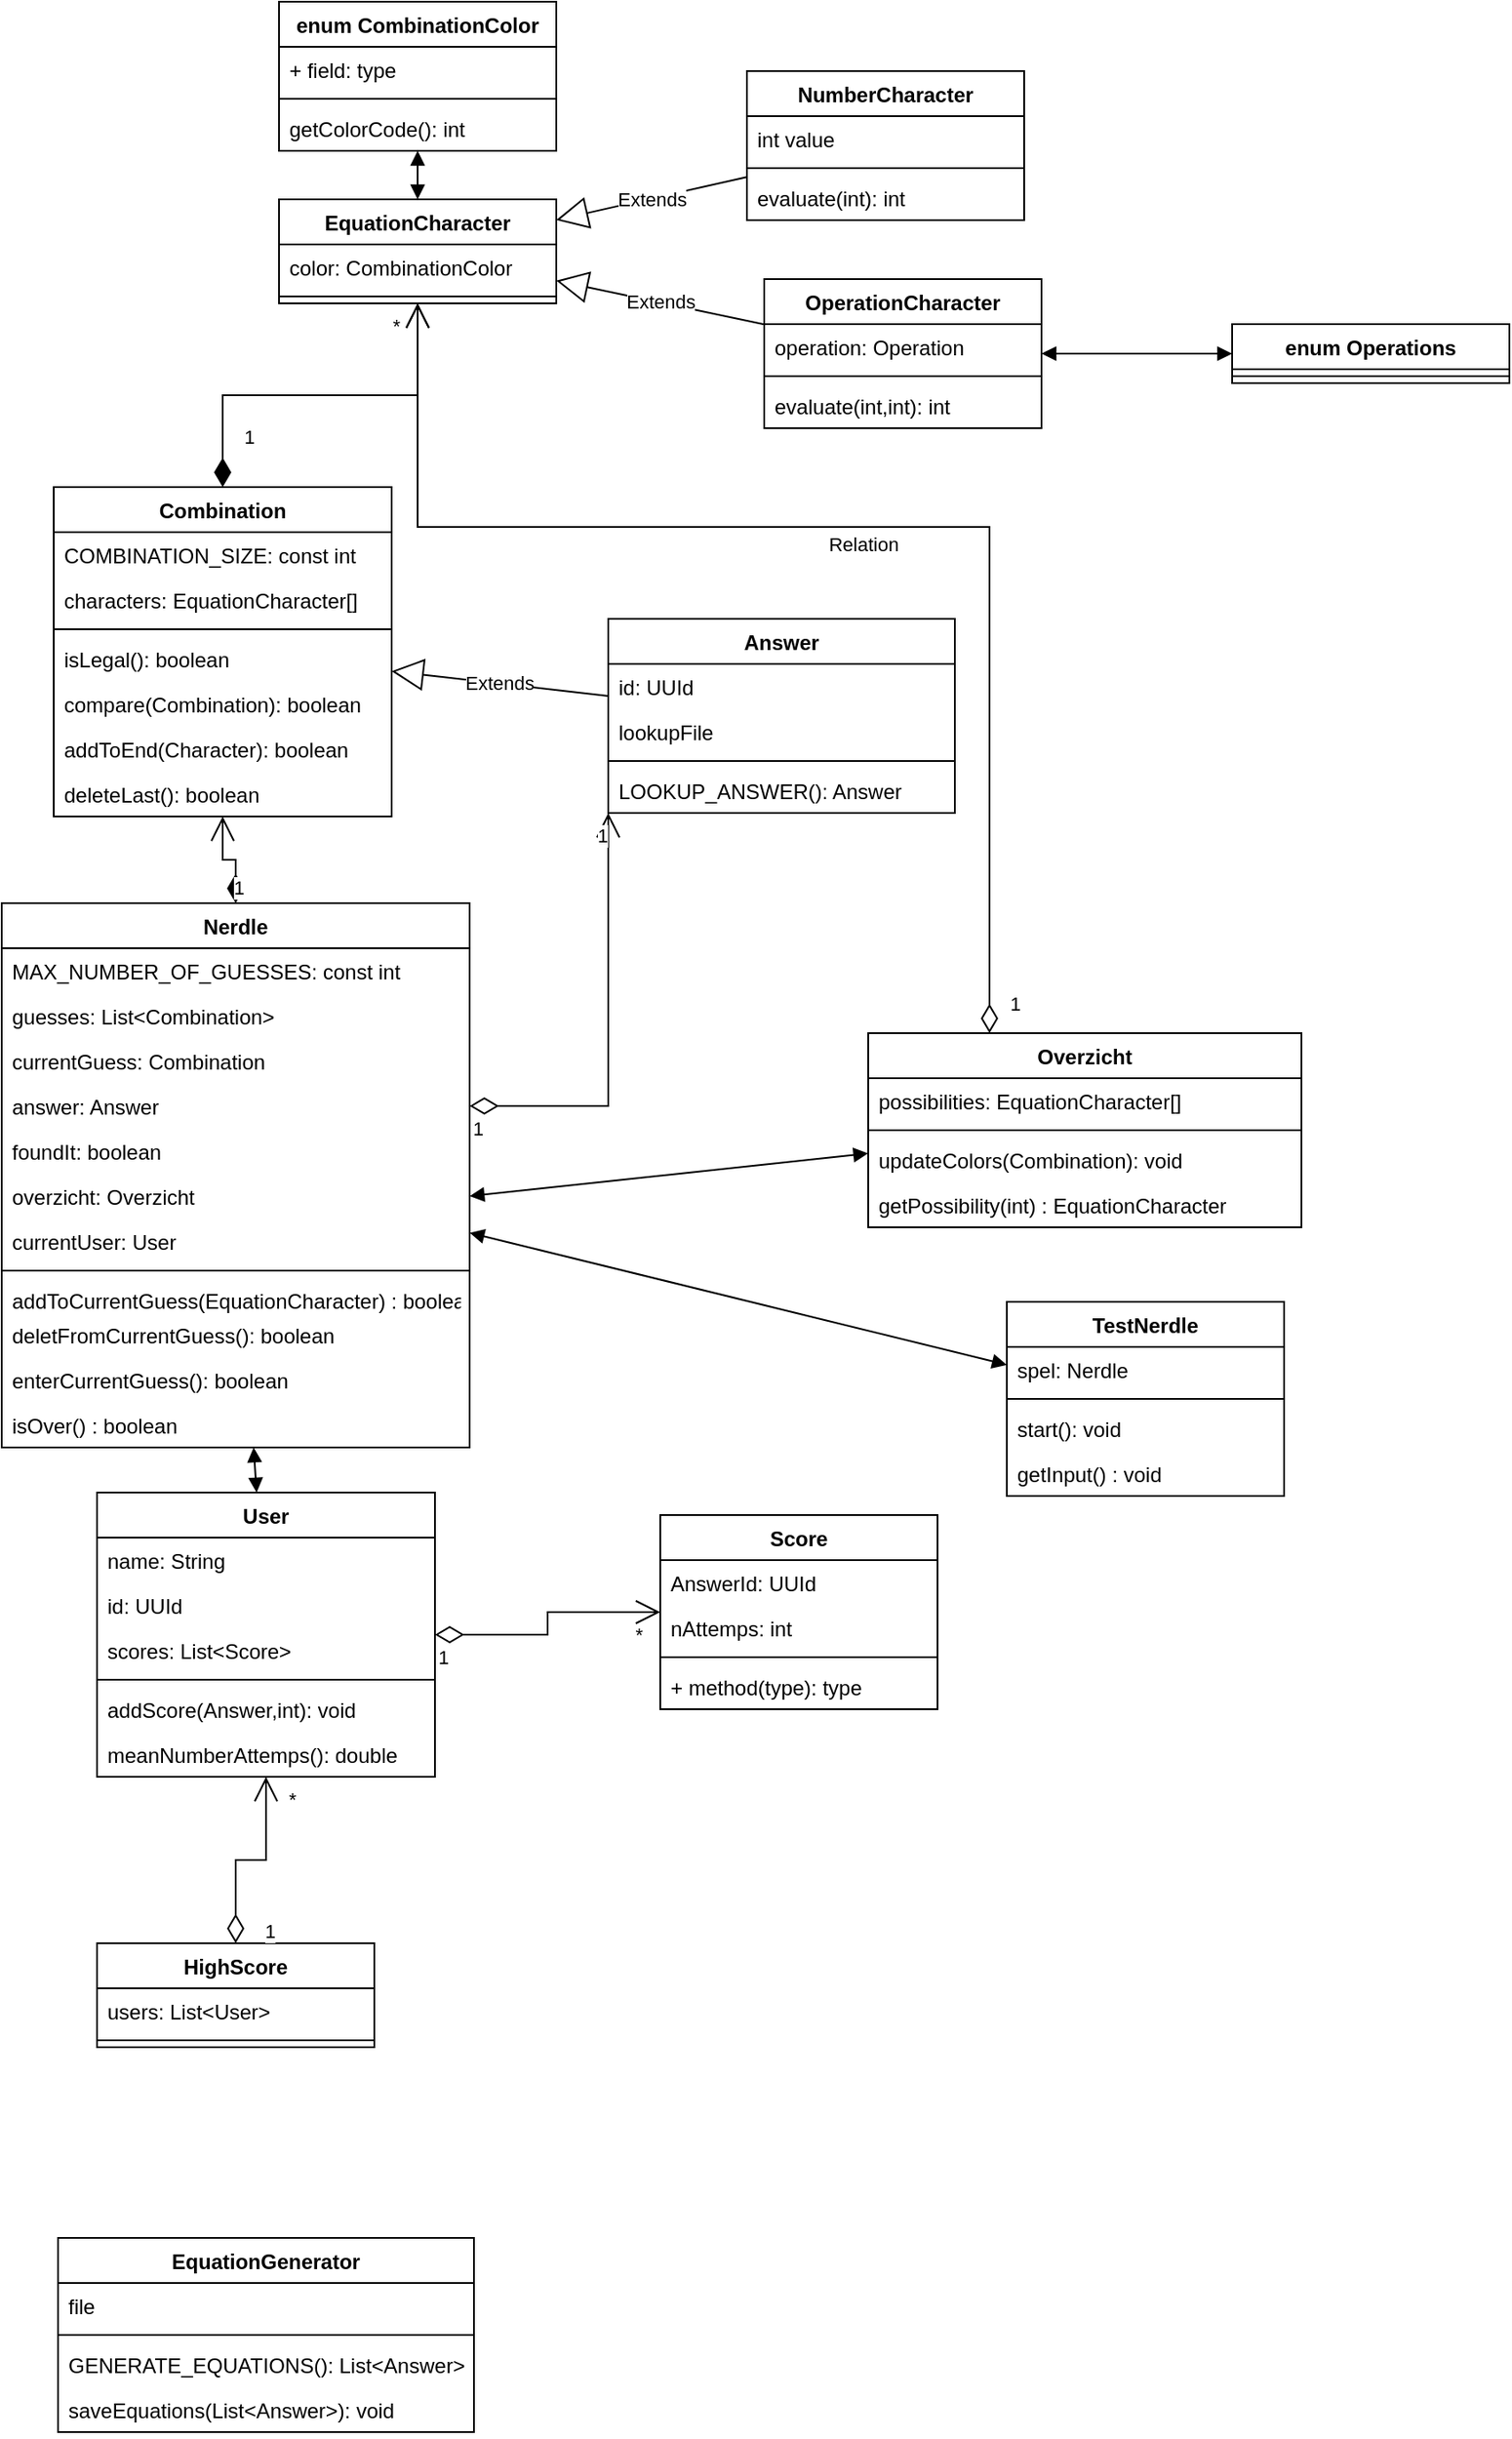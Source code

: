 <mxfile version="20.8.16" type="device"><diagram name="Page-1" id="nGaNUwzNWnzi1AYRtjt9"><mxGraphModel dx="1098" dy="828" grid="1" gridSize="10" guides="1" tooltips="1" connect="1" arrows="1" fold="1" page="1" pageScale="1" pageWidth="850" pageHeight="1100" math="0" shadow="0"><root><mxCell id="0"/><mxCell id="1" parent="0"/><mxCell id="WRhRIFxz5r6KMZZlI93b-1" value="Nerdle" style="swimlane;fontStyle=1;align=center;verticalAlign=top;childLayout=stackLayout;horizontal=1;startSize=26;horizontalStack=0;resizeParent=1;resizeParentMax=0;resizeLast=0;collapsible=1;marginBottom=0;" parent="1" vertex="1"><mxGeometry x="90" y="530" width="270" height="314" as="geometry"/></mxCell><mxCell id="WRhRIFxz5r6KMZZlI93b-44" value="MAX_NUMBER_OF_GUESSES: const int" style="text;strokeColor=none;fillColor=none;align=left;verticalAlign=top;spacingLeft=4;spacingRight=4;overflow=hidden;rotatable=0;points=[[0,0.5],[1,0.5]];portConstraint=eastwest;" parent="WRhRIFxz5r6KMZZlI93b-1" vertex="1"><mxGeometry y="26" width="270" height="26" as="geometry"/></mxCell><mxCell id="WRhRIFxz5r6KMZZlI93b-45" value="guesses: List&lt;Combination&gt;" style="text;strokeColor=none;fillColor=none;align=left;verticalAlign=top;spacingLeft=4;spacingRight=4;overflow=hidden;rotatable=0;points=[[0,0.5],[1,0.5]];portConstraint=eastwest;" parent="WRhRIFxz5r6KMZZlI93b-1" vertex="1"><mxGeometry y="52" width="270" height="26" as="geometry"/></mxCell><mxCell id="WRhRIFxz5r6KMZZlI93b-46" value="currentGuess: Combination" style="text;strokeColor=none;fillColor=none;align=left;verticalAlign=top;spacingLeft=4;spacingRight=4;overflow=hidden;rotatable=0;points=[[0,0.5],[1,0.5]];portConstraint=eastwest;" parent="WRhRIFxz5r6KMZZlI93b-1" vertex="1"><mxGeometry y="78" width="270" height="26" as="geometry"/></mxCell><mxCell id="WRhRIFxz5r6KMZZlI93b-47" value="answer: Answer" style="text;strokeColor=none;fillColor=none;align=left;verticalAlign=top;spacingLeft=4;spacingRight=4;overflow=hidden;rotatable=0;points=[[0,0.5],[1,0.5]];portConstraint=eastwest;" parent="WRhRIFxz5r6KMZZlI93b-1" vertex="1"><mxGeometry y="104" width="270" height="26" as="geometry"/></mxCell><mxCell id="WRhRIFxz5r6KMZZlI93b-57" value="foundIt: boolean" style="text;strokeColor=none;fillColor=none;align=left;verticalAlign=top;spacingLeft=4;spacingRight=4;overflow=hidden;rotatable=0;points=[[0,0.5],[1,0.5]];portConstraint=eastwest;" parent="WRhRIFxz5r6KMZZlI93b-1" vertex="1"><mxGeometry y="130" width="270" height="26" as="geometry"/></mxCell><mxCell id="WRhRIFxz5r6KMZZlI93b-65" value="overzicht: Overzicht" style="text;strokeColor=none;fillColor=none;align=left;verticalAlign=top;spacingLeft=4;spacingRight=4;overflow=hidden;rotatable=0;points=[[0,0.5],[1,0.5]];portConstraint=eastwest;" parent="WRhRIFxz5r6KMZZlI93b-1" vertex="1"><mxGeometry y="156" width="270" height="26" as="geometry"/></mxCell><mxCell id="WRhRIFxz5r6KMZZlI93b-71" value="currentUser: User" style="text;strokeColor=none;fillColor=none;align=left;verticalAlign=top;spacingLeft=4;spacingRight=4;overflow=hidden;rotatable=0;points=[[0,0.5],[1,0.5]];portConstraint=eastwest;" parent="WRhRIFxz5r6KMZZlI93b-1" vertex="1"><mxGeometry y="182" width="270" height="26" as="geometry"/></mxCell><mxCell id="WRhRIFxz5r6KMZZlI93b-3" value="" style="line;strokeWidth=1;fillColor=none;align=left;verticalAlign=middle;spacingTop=-1;spacingLeft=3;spacingRight=3;rotatable=0;labelPosition=right;points=[];portConstraint=eastwest;strokeColor=inherit;" parent="WRhRIFxz5r6KMZZlI93b-1" vertex="1"><mxGeometry y="208" width="270" height="8" as="geometry"/></mxCell><mxCell id="WRhRIFxz5r6KMZZlI93b-4" value="addToCurrentGuess(EquationCharacter) : boolean" style="text;strokeColor=none;fillColor=none;align=left;verticalAlign=top;spacingLeft=4;spacingRight=4;overflow=hidden;rotatable=0;points=[[0,0.5],[1,0.5]];portConstraint=eastwest;" parent="WRhRIFxz5r6KMZZlI93b-1" vertex="1"><mxGeometry y="216" width="270" height="20" as="geometry"/></mxCell><mxCell id="WRhRIFxz5r6KMZZlI93b-97" value="deletFromCurrentGuess(): boolean" style="text;strokeColor=none;fillColor=none;align=left;verticalAlign=top;spacingLeft=4;spacingRight=4;overflow=hidden;rotatable=0;points=[[0,0.5],[1,0.5]];portConstraint=eastwest;" parent="WRhRIFxz5r6KMZZlI93b-1" vertex="1"><mxGeometry y="236" width="270" height="26" as="geometry"/></mxCell><mxCell id="WRhRIFxz5r6KMZZlI93b-98" value="enterCurrentGuess(): boolean" style="text;strokeColor=none;fillColor=none;align=left;verticalAlign=top;spacingLeft=4;spacingRight=4;overflow=hidden;rotatable=0;points=[[0,0.5],[1,0.5]];portConstraint=eastwest;" parent="WRhRIFxz5r6KMZZlI93b-1" vertex="1"><mxGeometry y="262" width="270" height="26" as="geometry"/></mxCell><mxCell id="AXyc21nT3jt0DEatGzwi-4" value="isOver() : boolean" style="text;strokeColor=none;fillColor=none;align=left;verticalAlign=top;spacingLeft=4;spacingRight=4;overflow=hidden;rotatable=0;points=[[0,0.5],[1,0.5]];portConstraint=eastwest;" vertex="1" parent="WRhRIFxz5r6KMZZlI93b-1"><mxGeometry y="288" width="270" height="26" as="geometry"/></mxCell><mxCell id="WRhRIFxz5r6KMZZlI93b-5" value="Combination" style="swimlane;fontStyle=1;align=center;verticalAlign=top;childLayout=stackLayout;horizontal=1;startSize=26;horizontalStack=0;resizeParent=1;resizeParentMax=0;resizeLast=0;collapsible=1;marginBottom=0;" parent="1" vertex="1"><mxGeometry x="120" y="290" width="195" height="190" as="geometry"/></mxCell><mxCell id="WRhRIFxz5r6KMZZlI93b-89" value="COMBINATION_SIZE: const int" style="text;strokeColor=none;fillColor=none;align=left;verticalAlign=top;spacingLeft=4;spacingRight=4;overflow=hidden;rotatable=0;points=[[0,0.5],[1,0.5]];portConstraint=eastwest;" parent="WRhRIFxz5r6KMZZlI93b-5" vertex="1"><mxGeometry y="26" width="195" height="26" as="geometry"/></mxCell><mxCell id="WRhRIFxz5r6KMZZlI93b-6" value="characters: EquationCharacter[]" style="text;strokeColor=none;fillColor=none;align=left;verticalAlign=top;spacingLeft=4;spacingRight=4;overflow=hidden;rotatable=0;points=[[0,0.5],[1,0.5]];portConstraint=eastwest;" parent="WRhRIFxz5r6KMZZlI93b-5" vertex="1"><mxGeometry y="52" width="195" height="26" as="geometry"/></mxCell><mxCell id="WRhRIFxz5r6KMZZlI93b-7" value="" style="line;strokeWidth=1;fillColor=none;align=left;verticalAlign=middle;spacingTop=-1;spacingLeft=3;spacingRight=3;rotatable=0;labelPosition=right;points=[];portConstraint=eastwest;strokeColor=inherit;" parent="WRhRIFxz5r6KMZZlI93b-5" vertex="1"><mxGeometry y="78" width="195" height="8" as="geometry"/></mxCell><mxCell id="WRhRIFxz5r6KMZZlI93b-8" value="isLegal(): boolean" style="text;strokeColor=none;fillColor=none;align=left;verticalAlign=top;spacingLeft=4;spacingRight=4;overflow=hidden;rotatable=0;points=[[0,0.5],[1,0.5]];portConstraint=eastwest;" parent="WRhRIFxz5r6KMZZlI93b-5" vertex="1"><mxGeometry y="86" width="195" height="26" as="geometry"/></mxCell><mxCell id="WRhRIFxz5r6KMZZlI93b-82" value="compare(Combination): boolean" style="text;strokeColor=none;fillColor=none;align=left;verticalAlign=top;spacingLeft=4;spacingRight=4;overflow=hidden;rotatable=0;points=[[0,0.5],[1,0.5]];portConstraint=eastwest;" parent="WRhRIFxz5r6KMZZlI93b-5" vertex="1"><mxGeometry y="112" width="195" height="26" as="geometry"/></mxCell><mxCell id="WRhRIFxz5r6KMZZlI93b-83" value="addToEnd(Character): boolean" style="text;strokeColor=none;fillColor=none;align=left;verticalAlign=top;spacingLeft=4;spacingRight=4;overflow=hidden;rotatable=0;points=[[0,0.5],[1,0.5]];portConstraint=eastwest;" parent="WRhRIFxz5r6KMZZlI93b-5" vertex="1"><mxGeometry y="138" width="195" height="26" as="geometry"/></mxCell><mxCell id="WRhRIFxz5r6KMZZlI93b-84" value="deleteLast(): boolean" style="text;strokeColor=none;fillColor=none;align=left;verticalAlign=top;spacingLeft=4;spacingRight=4;overflow=hidden;rotatable=0;points=[[0,0.5],[1,0.5]];portConstraint=eastwest;" parent="WRhRIFxz5r6KMZZlI93b-5" vertex="1"><mxGeometry y="164" width="195" height="26" as="geometry"/></mxCell><mxCell id="WRhRIFxz5r6KMZZlI93b-9" value="1" style="endArrow=open;html=1;endSize=12;startArrow=diamondThin;startSize=14;startFill=1;edgeStyle=orthogonalEdgeStyle;align=left;verticalAlign=bottom;rounded=0;" parent="1" source="WRhRIFxz5r6KMZZlI93b-1" target="WRhRIFxz5r6KMZZlI93b-5" edge="1"><mxGeometry x="-1" y="3" relative="1" as="geometry"><mxPoint x="420" y="320" as="sourcePoint"/><mxPoint x="580" y="320" as="targetPoint"/></mxGeometry></mxCell><mxCell id="WRhRIFxz5r6KMZZlI93b-10" value="EquationCharacter" style="swimlane;fontStyle=1;align=center;verticalAlign=top;childLayout=stackLayout;horizontal=1;startSize=26;horizontalStack=0;resizeParent=1;resizeParentMax=0;resizeLast=0;collapsible=1;marginBottom=0;" parent="1" vertex="1"><mxGeometry x="250" y="124" width="160" height="60" as="geometry"/></mxCell><mxCell id="WRhRIFxz5r6KMZZlI93b-56" value="color: CombinationColor" style="text;strokeColor=none;fillColor=none;align=left;verticalAlign=top;spacingLeft=4;spacingRight=4;overflow=hidden;rotatable=0;points=[[0,0.5],[1,0.5]];portConstraint=eastwest;" parent="WRhRIFxz5r6KMZZlI93b-10" vertex="1"><mxGeometry y="26" width="160" height="26" as="geometry"/></mxCell><mxCell id="WRhRIFxz5r6KMZZlI93b-12" value="" style="line;strokeWidth=1;fillColor=none;align=left;verticalAlign=middle;spacingTop=-1;spacingLeft=3;spacingRight=3;rotatable=0;labelPosition=right;points=[];portConstraint=eastwest;strokeColor=inherit;" parent="WRhRIFxz5r6KMZZlI93b-10" vertex="1"><mxGeometry y="52" width="160" height="8" as="geometry"/></mxCell><mxCell id="WRhRIFxz5r6KMZZlI93b-14" value="enum CombinationColor" style="swimlane;fontStyle=1;align=center;verticalAlign=top;childLayout=stackLayout;horizontal=1;startSize=26;horizontalStack=0;resizeParent=1;resizeParentMax=0;resizeLast=0;collapsible=1;marginBottom=0;" parent="1" vertex="1"><mxGeometry x="250" y="10" width="160" height="86" as="geometry"/></mxCell><mxCell id="WRhRIFxz5r6KMZZlI93b-15" value="+ field: type" style="text;strokeColor=none;fillColor=none;align=left;verticalAlign=top;spacingLeft=4;spacingRight=4;overflow=hidden;rotatable=0;points=[[0,0.5],[1,0.5]];portConstraint=eastwest;" parent="WRhRIFxz5r6KMZZlI93b-14" vertex="1"><mxGeometry y="26" width="160" height="26" as="geometry"/></mxCell><mxCell id="WRhRIFxz5r6KMZZlI93b-16" value="" style="line;strokeWidth=1;fillColor=none;align=left;verticalAlign=middle;spacingTop=-1;spacingLeft=3;spacingRight=3;rotatable=0;labelPosition=right;points=[];portConstraint=eastwest;strokeColor=inherit;" parent="WRhRIFxz5r6KMZZlI93b-14" vertex="1"><mxGeometry y="52" width="160" height="8" as="geometry"/></mxCell><mxCell id="WRhRIFxz5r6KMZZlI93b-17" value="getColorCode(): int" style="text;strokeColor=none;fillColor=none;align=left;verticalAlign=top;spacingLeft=4;spacingRight=4;overflow=hidden;rotatable=0;points=[[0,0.5],[1,0.5]];portConstraint=eastwest;" parent="WRhRIFxz5r6KMZZlI93b-14" vertex="1"><mxGeometry y="60" width="160" height="26" as="geometry"/></mxCell><mxCell id="WRhRIFxz5r6KMZZlI93b-20" value="1" style="endArrow=open;html=1;endSize=12;startArrow=diamondThin;startSize=14;startFill=1;edgeStyle=orthogonalEdgeStyle;align=left;verticalAlign=bottom;rounded=0;" parent="1" source="WRhRIFxz5r6KMZZlI93b-5" target="WRhRIFxz5r6KMZZlI93b-10" edge="1"><mxGeometry x="-0.817" y="-10" relative="1" as="geometry"><mxPoint x="530" y="360" as="sourcePoint"/><mxPoint x="250" y="197" as="targetPoint"/><mxPoint as="offset"/></mxGeometry></mxCell><mxCell id="WRhRIFxz5r6KMZZlI93b-48" value="enum Operations" style="swimlane;fontStyle=1;align=center;verticalAlign=top;childLayout=stackLayout;horizontal=1;startSize=26;horizontalStack=0;resizeParent=1;resizeParentMax=0;resizeLast=0;collapsible=1;marginBottom=0;" parent="1" vertex="1"><mxGeometry x="800" y="196" width="160" height="34" as="geometry"/></mxCell><mxCell id="WRhRIFxz5r6KMZZlI93b-50" value="" style="line;strokeWidth=1;fillColor=none;align=left;verticalAlign=middle;spacingTop=-1;spacingLeft=3;spacingRight=3;rotatable=0;labelPosition=right;points=[];portConstraint=eastwest;strokeColor=inherit;" parent="WRhRIFxz5r6KMZZlI93b-48" vertex="1"><mxGeometry y="26" width="160" height="8" as="geometry"/></mxCell><mxCell id="WRhRIFxz5r6KMZZlI93b-54" value="" style="endArrow=block;startArrow=block;endFill=1;startFill=1;html=1;rounded=0;" parent="1" source="MKwCYg8Q-onMK38JoarG-35" target="WRhRIFxz5r6KMZZlI93b-48" edge="1"><mxGeometry width="160" relative="1" as="geometry"><mxPoint x="400" y="200" as="sourcePoint"/><mxPoint x="560" y="200" as="targetPoint"/></mxGeometry></mxCell><mxCell id="WRhRIFxz5r6KMZZlI93b-55" value="" style="endArrow=block;startArrow=block;endFill=1;startFill=1;html=1;rounded=0;" parent="1" source="WRhRIFxz5r6KMZZlI93b-10" target="WRhRIFxz5r6KMZZlI93b-17" edge="1"><mxGeometry width="160" relative="1" as="geometry"><mxPoint x="380" y="120" as="sourcePoint"/><mxPoint x="540" y="120" as="targetPoint"/></mxGeometry></mxCell><mxCell id="WRhRIFxz5r6KMZZlI93b-58" value="Overzicht" style="swimlane;fontStyle=1;align=center;verticalAlign=top;childLayout=stackLayout;horizontal=1;startSize=26;horizontalStack=0;resizeParent=1;resizeParentMax=0;resizeLast=0;collapsible=1;marginBottom=0;" parent="1" vertex="1"><mxGeometry x="590" y="605" width="250" height="112" as="geometry"/></mxCell><mxCell id="WRhRIFxz5r6KMZZlI93b-62" value="Relation" style="endArrow=open;html=1;endSize=12;startArrow=diamondThin;startSize=14;startFill=0;edgeStyle=orthogonalEdgeStyle;rounded=0;" parent="WRhRIFxz5r6KMZZlI93b-58" target="WRhRIFxz5r6KMZZlI93b-10" edge="1"><mxGeometry x="-0.028" y="10" relative="1" as="geometry"><mxPoint x="70" as="sourcePoint"/><mxPoint x="230" as="targetPoint"/><Array as="points"><mxPoint x="70" y="-292"/><mxPoint x="-260" y="-292"/></Array><mxPoint as="offset"/></mxGeometry></mxCell><mxCell id="WRhRIFxz5r6KMZZlI93b-63" value="1" style="edgeLabel;resizable=0;html=1;align=left;verticalAlign=top;" parent="WRhRIFxz5r6KMZZlI93b-62" connectable="0" vertex="1"><mxGeometry x="-1" relative="1" as="geometry"><mxPoint x="10" y="-30" as="offset"/></mxGeometry></mxCell><mxCell id="WRhRIFxz5r6KMZZlI93b-64" value="*" style="edgeLabel;resizable=0;html=1;align=right;verticalAlign=top;" parent="WRhRIFxz5r6KMZZlI93b-62" connectable="0" vertex="1"><mxGeometry x="1" relative="1" as="geometry"><mxPoint x="-10" as="offset"/></mxGeometry></mxCell><mxCell id="WRhRIFxz5r6KMZZlI93b-59" value="possibilities: EquationCharacter[]" style="text;strokeColor=none;fillColor=none;align=left;verticalAlign=top;spacingLeft=4;spacingRight=4;overflow=hidden;rotatable=0;points=[[0,0.5],[1,0.5]];portConstraint=eastwest;" parent="WRhRIFxz5r6KMZZlI93b-58" vertex="1"><mxGeometry y="26" width="250" height="26" as="geometry"/></mxCell><mxCell id="WRhRIFxz5r6KMZZlI93b-60" value="" style="line;strokeWidth=1;fillColor=none;align=left;verticalAlign=middle;spacingTop=-1;spacingLeft=3;spacingRight=3;rotatable=0;labelPosition=right;points=[];portConstraint=eastwest;strokeColor=inherit;" parent="WRhRIFxz5r6KMZZlI93b-58" vertex="1"><mxGeometry y="52" width="250" height="8" as="geometry"/></mxCell><mxCell id="WRhRIFxz5r6KMZZlI93b-61" value="updateColors(Combination): void" style="text;strokeColor=none;fillColor=none;align=left;verticalAlign=top;spacingLeft=4;spacingRight=4;overflow=hidden;rotatable=0;points=[[0,0.5],[1,0.5]];portConstraint=eastwest;" parent="WRhRIFxz5r6KMZZlI93b-58" vertex="1"><mxGeometry y="60" width="250" height="26" as="geometry"/></mxCell><mxCell id="AXyc21nT3jt0DEatGzwi-1" value="getPossibility(int) : EquationCharacter" style="text;strokeColor=none;fillColor=none;align=left;verticalAlign=top;spacingLeft=4;spacingRight=4;overflow=hidden;rotatable=0;points=[[0,0.5],[1,0.5]];portConstraint=eastwest;" vertex="1" parent="WRhRIFxz5r6KMZZlI93b-58"><mxGeometry y="86" width="250" height="26" as="geometry"/></mxCell><mxCell id="WRhRIFxz5r6KMZZlI93b-66" value="" style="endArrow=block;startArrow=block;endFill=1;startFill=1;html=1;rounded=0;exitX=1;exitY=0.5;exitDx=0;exitDy=0;" parent="1" source="WRhRIFxz5r6KMZZlI93b-65" target="WRhRIFxz5r6KMZZlI93b-58" edge="1"><mxGeometry width="160" relative="1" as="geometry"><mxPoint x="340" y="630" as="sourcePoint"/><mxPoint x="500" y="630" as="targetPoint"/></mxGeometry></mxCell><mxCell id="WRhRIFxz5r6KMZZlI93b-67" value="User" style="swimlane;fontStyle=1;align=center;verticalAlign=top;childLayout=stackLayout;horizontal=1;startSize=26;horizontalStack=0;resizeParent=1;resizeParentMax=0;resizeLast=0;collapsible=1;marginBottom=0;" parent="1" vertex="1"><mxGeometry x="145" y="870" width="195" height="164" as="geometry"/></mxCell><mxCell id="WRhRIFxz5r6KMZZlI93b-68" value="name: String" style="text;strokeColor=none;fillColor=none;align=left;verticalAlign=top;spacingLeft=4;spacingRight=4;overflow=hidden;rotatable=0;points=[[0,0.5],[1,0.5]];portConstraint=eastwest;" parent="WRhRIFxz5r6KMZZlI93b-67" vertex="1"><mxGeometry y="26" width="195" height="26" as="geometry"/></mxCell><mxCell id="WRhRIFxz5r6KMZZlI93b-92" value="id: UUId" style="text;strokeColor=none;fillColor=none;align=left;verticalAlign=top;spacingLeft=4;spacingRight=4;overflow=hidden;rotatable=0;points=[[0,0.5],[1,0.5]];portConstraint=eastwest;" parent="WRhRIFxz5r6KMZZlI93b-67" vertex="1"><mxGeometry y="52" width="195" height="26" as="geometry"/></mxCell><mxCell id="WRhRIFxz5r6KMZZlI93b-93" value="scores: List&lt;Score&gt;" style="text;strokeColor=none;fillColor=none;align=left;verticalAlign=top;spacingLeft=4;spacingRight=4;overflow=hidden;rotatable=0;points=[[0,0.5],[1,0.5]];portConstraint=eastwest;" parent="WRhRIFxz5r6KMZZlI93b-67" vertex="1"><mxGeometry y="78" width="195" height="26" as="geometry"/></mxCell><mxCell id="WRhRIFxz5r6KMZZlI93b-69" value="" style="line;strokeWidth=1;fillColor=none;align=left;verticalAlign=middle;spacingTop=-1;spacingLeft=3;spacingRight=3;rotatable=0;labelPosition=right;points=[];portConstraint=eastwest;strokeColor=inherit;" parent="WRhRIFxz5r6KMZZlI93b-67" vertex="1"><mxGeometry y="104" width="195" height="8" as="geometry"/></mxCell><mxCell id="WRhRIFxz5r6KMZZlI93b-70" value="addScore(Answer,int): void" style="text;strokeColor=none;fillColor=none;align=left;verticalAlign=top;spacingLeft=4;spacingRight=4;overflow=hidden;rotatable=0;points=[[0,0.5],[1,0.5]];portConstraint=eastwest;" parent="WRhRIFxz5r6KMZZlI93b-67" vertex="1"><mxGeometry y="112" width="195" height="26" as="geometry"/></mxCell><mxCell id="MKwCYg8Q-onMK38JoarG-9" value="meanNumberAttemps(): double" style="text;strokeColor=none;fillColor=none;align=left;verticalAlign=top;spacingLeft=4;spacingRight=4;overflow=hidden;rotatable=0;points=[[0,0.5],[1,0.5]];portConstraint=eastwest;" parent="WRhRIFxz5r6KMZZlI93b-67" vertex="1"><mxGeometry y="138" width="195" height="26" as="geometry"/></mxCell><mxCell id="WRhRIFxz5r6KMZZlI93b-72" value="" style="endArrow=block;startArrow=block;endFill=1;startFill=1;html=1;rounded=0;" parent="1" source="WRhRIFxz5r6KMZZlI93b-67" target="WRhRIFxz5r6KMZZlI93b-1" edge="1"><mxGeometry width="160" relative="1" as="geometry"><mxPoint x="230" y="880" as="sourcePoint"/><mxPoint x="390" y="880" as="targetPoint"/></mxGeometry></mxCell><mxCell id="WRhRIFxz5r6KMZZlI93b-73" value="Score" style="swimlane;fontStyle=1;align=center;verticalAlign=top;childLayout=stackLayout;horizontal=1;startSize=26;horizontalStack=0;resizeParent=1;resizeParentMax=0;resizeLast=0;collapsible=1;marginBottom=0;" parent="1" vertex="1"><mxGeometry x="470" y="883" width="160" height="112" as="geometry"/></mxCell><mxCell id="WRhRIFxz5r6KMZZlI93b-74" value="AnswerId: UUId" style="text;strokeColor=none;fillColor=none;align=left;verticalAlign=top;spacingLeft=4;spacingRight=4;overflow=hidden;rotatable=0;points=[[0,0.5],[1,0.5]];portConstraint=eastwest;" parent="WRhRIFxz5r6KMZZlI93b-73" vertex="1"><mxGeometry y="26" width="160" height="26" as="geometry"/></mxCell><mxCell id="WRhRIFxz5r6KMZZlI93b-90" value="nAttemps: int" style="text;strokeColor=none;fillColor=none;align=left;verticalAlign=top;spacingLeft=4;spacingRight=4;overflow=hidden;rotatable=0;points=[[0,0.5],[1,0.5]];portConstraint=eastwest;" parent="WRhRIFxz5r6KMZZlI93b-73" vertex="1"><mxGeometry y="52" width="160" height="26" as="geometry"/></mxCell><mxCell id="WRhRIFxz5r6KMZZlI93b-75" value="" style="line;strokeWidth=1;fillColor=none;align=left;verticalAlign=middle;spacingTop=-1;spacingLeft=3;spacingRight=3;rotatable=0;labelPosition=right;points=[];portConstraint=eastwest;strokeColor=inherit;" parent="WRhRIFxz5r6KMZZlI93b-73" vertex="1"><mxGeometry y="78" width="160" height="8" as="geometry"/></mxCell><mxCell id="WRhRIFxz5r6KMZZlI93b-76" value="+ method(type): type" style="text;strokeColor=none;fillColor=none;align=left;verticalAlign=top;spacingLeft=4;spacingRight=4;overflow=hidden;rotatable=0;points=[[0,0.5],[1,0.5]];portConstraint=eastwest;" parent="WRhRIFxz5r6KMZZlI93b-73" vertex="1"><mxGeometry y="86" width="160" height="26" as="geometry"/></mxCell><mxCell id="WRhRIFxz5r6KMZZlI93b-77" value="Answer" style="swimlane;fontStyle=1;align=center;verticalAlign=top;childLayout=stackLayout;horizontal=1;startSize=26;horizontalStack=0;resizeParent=1;resizeParentMax=0;resizeLast=0;collapsible=1;marginBottom=0;" parent="1" vertex="1"><mxGeometry x="440" y="366" width="200" height="112" as="geometry"/></mxCell><mxCell id="WRhRIFxz5r6KMZZlI93b-78" value="id: UUId" style="text;strokeColor=none;fillColor=none;align=left;verticalAlign=top;spacingLeft=4;spacingRight=4;overflow=hidden;rotatable=0;points=[[0,0.5],[1,0.5]];portConstraint=eastwest;" parent="WRhRIFxz5r6KMZZlI93b-77" vertex="1"><mxGeometry y="26" width="200" height="26" as="geometry"/></mxCell><mxCell id="MKwCYg8Q-onMK38JoarG-30" value="lookupFile" style="text;strokeColor=none;fillColor=none;align=left;verticalAlign=top;spacingLeft=4;spacingRight=4;overflow=hidden;rotatable=0;points=[[0,0.5],[1,0.5]];portConstraint=eastwest;" parent="WRhRIFxz5r6KMZZlI93b-77" vertex="1"><mxGeometry y="52" width="200" height="26" as="geometry"/></mxCell><mxCell id="WRhRIFxz5r6KMZZlI93b-79" value="" style="line;strokeWidth=1;fillColor=none;align=left;verticalAlign=middle;spacingTop=-1;spacingLeft=3;spacingRight=3;rotatable=0;labelPosition=right;points=[];portConstraint=eastwest;strokeColor=inherit;" parent="WRhRIFxz5r6KMZZlI93b-77" vertex="1"><mxGeometry y="78" width="200" height="8" as="geometry"/></mxCell><mxCell id="WRhRIFxz5r6KMZZlI93b-80" value="LOOKUP_ANSWER(): Answer" style="text;strokeColor=none;fillColor=none;align=left;verticalAlign=top;spacingLeft=4;spacingRight=4;overflow=hidden;rotatable=0;points=[[0,0.5],[1,0.5]];portConstraint=eastwest;" parent="WRhRIFxz5r6KMZZlI93b-77" vertex="1"><mxGeometry y="86" width="200" height="26" as="geometry"/></mxCell><mxCell id="WRhRIFxz5r6KMZZlI93b-81" value="Extends" style="endArrow=block;endSize=16;endFill=0;html=1;rounded=0;" parent="1" source="WRhRIFxz5r6KMZZlI93b-77" target="WRhRIFxz5r6KMZZlI93b-5" edge="1"><mxGeometry width="160" relative="1" as="geometry"><mxPoint x="280" y="470" as="sourcePoint"/><mxPoint x="440" y="470" as="targetPoint"/></mxGeometry></mxCell><mxCell id="WRhRIFxz5r6KMZZlI93b-85" value="" style="endArrow=open;html=1;endSize=12;startArrow=diamondThin;startSize=14;startFill=0;edgeStyle=orthogonalEdgeStyle;rounded=0;" parent="1" source="WRhRIFxz5r6KMZZlI93b-47" target="WRhRIFxz5r6KMZZlI93b-77" edge="1"><mxGeometry x="0.02" y="-30" relative="1" as="geometry"><mxPoint x="200" y="640" as="sourcePoint"/><mxPoint x="360" y="640" as="targetPoint"/><Array as="points"><mxPoint x="440" y="647"/></Array><mxPoint as="offset"/></mxGeometry></mxCell><mxCell id="WRhRIFxz5r6KMZZlI93b-86" value="1" style="edgeLabel;resizable=0;html=1;align=left;verticalAlign=top;" parent="WRhRIFxz5r6KMZZlI93b-85" connectable="0" vertex="1"><mxGeometry x="-1" relative="1" as="geometry"/></mxCell><mxCell id="WRhRIFxz5r6KMZZlI93b-87" value="1" style="edgeLabel;resizable=0;html=1;align=right;verticalAlign=top;" parent="WRhRIFxz5r6KMZZlI93b-85" connectable="0" vertex="1"><mxGeometry x="1" relative="1" as="geometry"/></mxCell><mxCell id="WRhRIFxz5r6KMZZlI93b-94" value="" style="endArrow=open;html=1;endSize=12;startArrow=diamondThin;startSize=14;startFill=0;edgeStyle=orthogonalEdgeStyle;rounded=0;" parent="1" source="WRhRIFxz5r6KMZZlI93b-67" target="WRhRIFxz5r6KMZZlI93b-73" edge="1"><mxGeometry x="0.091" y="39" relative="1" as="geometry"><mxPoint x="330" y="950" as="sourcePoint"/><mxPoint x="490" y="950" as="targetPoint"/><mxPoint x="-5" as="offset"/></mxGeometry></mxCell><mxCell id="WRhRIFxz5r6KMZZlI93b-95" value="1" style="edgeLabel;resizable=0;html=1;align=left;verticalAlign=top;" parent="WRhRIFxz5r6KMZZlI93b-94" connectable="0" vertex="1"><mxGeometry x="-1" relative="1" as="geometry"/></mxCell><mxCell id="WRhRIFxz5r6KMZZlI93b-96" value="*" style="edgeLabel;resizable=0;html=1;align=right;verticalAlign=top;" parent="WRhRIFxz5r6KMZZlI93b-94" connectable="0" vertex="1"><mxGeometry x="1" relative="1" as="geometry"><mxPoint x="-10" as="offset"/></mxGeometry></mxCell><mxCell id="MKwCYg8Q-onMK38JoarG-5" value="HighScore" style="swimlane;fontStyle=1;align=center;verticalAlign=top;childLayout=stackLayout;horizontal=1;startSize=26;horizontalStack=0;resizeParent=1;resizeParentMax=0;resizeLast=0;collapsible=1;marginBottom=0;" parent="1" vertex="1"><mxGeometry x="145" y="1130" width="160" height="60" as="geometry"/></mxCell><mxCell id="MKwCYg8Q-onMK38JoarG-6" value="users: List&lt;User&gt;" style="text;strokeColor=none;fillColor=none;align=left;verticalAlign=top;spacingLeft=4;spacingRight=4;overflow=hidden;rotatable=0;points=[[0,0.5],[1,0.5]];portConstraint=eastwest;" parent="MKwCYg8Q-onMK38JoarG-5" vertex="1"><mxGeometry y="26" width="160" height="26" as="geometry"/></mxCell><mxCell id="MKwCYg8Q-onMK38JoarG-7" value="" style="line;strokeWidth=1;fillColor=none;align=left;verticalAlign=middle;spacingTop=-1;spacingLeft=3;spacingRight=3;rotatable=0;labelPosition=right;points=[];portConstraint=eastwest;strokeColor=inherit;" parent="MKwCYg8Q-onMK38JoarG-5" vertex="1"><mxGeometry y="52" width="160" height="8" as="geometry"/></mxCell><mxCell id="MKwCYg8Q-onMK38JoarG-10" value="" style="endArrow=open;html=1;endSize=12;startArrow=diamondThin;startSize=14;startFill=0;edgeStyle=orthogonalEdgeStyle;rounded=0;" parent="1" source="MKwCYg8Q-onMK38JoarG-5" target="WRhRIFxz5r6KMZZlI93b-67" edge="1"><mxGeometry x="0.189" y="-47" relative="1" as="geometry"><mxPoint x="227.5" y="1140" as="sourcePoint"/><mxPoint x="387.5" y="1140" as="targetPoint"/><mxPoint x="1" as="offset"/></mxGeometry></mxCell><mxCell id="MKwCYg8Q-onMK38JoarG-11" value="1" style="edgeLabel;resizable=0;html=1;align=left;verticalAlign=top;" parent="MKwCYg8Q-onMK38JoarG-10" connectable="0" vertex="1"><mxGeometry x="-1" relative="1" as="geometry"><mxPoint x="15" y="-20" as="offset"/></mxGeometry></mxCell><mxCell id="MKwCYg8Q-onMK38JoarG-12" value="*" style="edgeLabel;resizable=0;html=1;align=right;verticalAlign=top;" parent="MKwCYg8Q-onMK38JoarG-10" connectable="0" vertex="1"><mxGeometry x="1" relative="1" as="geometry"><mxPoint x="18" as="offset"/></mxGeometry></mxCell><mxCell id="MKwCYg8Q-onMK38JoarG-14" value="TestNerdle" style="swimlane;fontStyle=1;align=center;verticalAlign=top;childLayout=stackLayout;horizontal=1;startSize=26;horizontalStack=0;resizeParent=1;resizeParentMax=0;resizeLast=0;collapsible=1;marginBottom=0;" parent="1" vertex="1"><mxGeometry x="670" y="760" width="160" height="112" as="geometry"/></mxCell><mxCell id="MKwCYg8Q-onMK38JoarG-15" value="spel: Nerdle" style="text;strokeColor=none;fillColor=none;align=left;verticalAlign=top;spacingLeft=4;spacingRight=4;overflow=hidden;rotatable=0;points=[[0,0.5],[1,0.5]];portConstraint=eastwest;" parent="MKwCYg8Q-onMK38JoarG-14" vertex="1"><mxGeometry y="26" width="160" height="26" as="geometry"/></mxCell><mxCell id="MKwCYg8Q-onMK38JoarG-16" value="" style="line;strokeWidth=1;fillColor=none;align=left;verticalAlign=middle;spacingTop=-1;spacingLeft=3;spacingRight=3;rotatable=0;labelPosition=right;points=[];portConstraint=eastwest;strokeColor=inherit;" parent="MKwCYg8Q-onMK38JoarG-14" vertex="1"><mxGeometry y="52" width="160" height="8" as="geometry"/></mxCell><mxCell id="MKwCYg8Q-onMK38JoarG-17" value="start(): void" style="text;strokeColor=none;fillColor=none;align=left;verticalAlign=top;spacingLeft=4;spacingRight=4;overflow=hidden;rotatable=0;points=[[0,0.5],[1,0.5]];portConstraint=eastwest;" parent="MKwCYg8Q-onMK38JoarG-14" vertex="1"><mxGeometry y="60" width="160" height="26" as="geometry"/></mxCell><mxCell id="MKwCYg8Q-onMK38JoarG-20" value="getInput() : void" style="text;strokeColor=none;fillColor=none;align=left;verticalAlign=top;spacingLeft=4;spacingRight=4;overflow=hidden;rotatable=0;points=[[0,0.5],[1,0.5]];portConstraint=eastwest;" parent="MKwCYg8Q-onMK38JoarG-14" vertex="1"><mxGeometry y="86" width="160" height="26" as="geometry"/></mxCell><mxCell id="MKwCYg8Q-onMK38JoarG-19" value="" style="endArrow=block;startArrow=block;endFill=1;startFill=1;html=1;rounded=0;" parent="1" source="WRhRIFxz5r6KMZZlI93b-1" target="MKwCYg8Q-onMK38JoarG-14" edge="1"><mxGeometry width="160" relative="1" as="geometry"><mxPoint x="460" y="790" as="sourcePoint"/><mxPoint x="620" y="790" as="targetPoint"/></mxGeometry></mxCell><mxCell id="MKwCYg8Q-onMK38JoarG-25" value="EquationGenerator" style="swimlane;fontStyle=1;align=center;verticalAlign=top;childLayout=stackLayout;horizontal=1;startSize=26;horizontalStack=0;resizeParent=1;resizeParentMax=0;resizeLast=0;collapsible=1;marginBottom=0;" parent="1" vertex="1"><mxGeometry x="122.5" y="1300" width="240" height="112" as="geometry"/></mxCell><mxCell id="MKwCYg8Q-onMK38JoarG-26" value="file" style="text;strokeColor=none;fillColor=none;align=left;verticalAlign=top;spacingLeft=4;spacingRight=4;overflow=hidden;rotatable=0;points=[[0,0.5],[1,0.5]];portConstraint=eastwest;" parent="MKwCYg8Q-onMK38JoarG-25" vertex="1"><mxGeometry y="26" width="240" height="26" as="geometry"/></mxCell><mxCell id="MKwCYg8Q-onMK38JoarG-27" value="" style="line;strokeWidth=1;fillColor=none;align=left;verticalAlign=middle;spacingTop=-1;spacingLeft=3;spacingRight=3;rotatable=0;labelPosition=right;points=[];portConstraint=eastwest;strokeColor=inherit;" parent="MKwCYg8Q-onMK38JoarG-25" vertex="1"><mxGeometry y="52" width="240" height="8" as="geometry"/></mxCell><mxCell id="MKwCYg8Q-onMK38JoarG-28" value="GENERATE_EQUATIONS(): List&lt;Answer&gt;" style="text;strokeColor=none;fillColor=none;align=left;verticalAlign=top;spacingLeft=4;spacingRight=4;overflow=hidden;rotatable=0;points=[[0,0.5],[1,0.5]];portConstraint=eastwest;" parent="MKwCYg8Q-onMK38JoarG-25" vertex="1"><mxGeometry y="60" width="240" height="26" as="geometry"/></mxCell><mxCell id="MKwCYg8Q-onMK38JoarG-29" value="saveEquations(List&lt;Answer&gt;): void" style="text;strokeColor=none;fillColor=none;align=left;verticalAlign=top;spacingLeft=4;spacingRight=4;overflow=hidden;rotatable=0;points=[[0,0.5],[1,0.5]];portConstraint=eastwest;" parent="MKwCYg8Q-onMK38JoarG-25" vertex="1"><mxGeometry y="86" width="240" height="26" as="geometry"/></mxCell><mxCell id="MKwCYg8Q-onMK38JoarG-31" value="NumberCharacter" style="swimlane;fontStyle=1;align=center;verticalAlign=top;childLayout=stackLayout;horizontal=1;startSize=26;horizontalStack=0;resizeParent=1;resizeParentMax=0;resizeLast=0;collapsible=1;marginBottom=0;" parent="1" vertex="1"><mxGeometry x="520" y="50" width="160" height="86" as="geometry"/></mxCell><mxCell id="MKwCYg8Q-onMK38JoarG-32" value="int value" style="text;strokeColor=none;fillColor=none;align=left;verticalAlign=top;spacingLeft=4;spacingRight=4;overflow=hidden;rotatable=0;points=[[0,0.5],[1,0.5]];portConstraint=eastwest;" parent="MKwCYg8Q-onMK38JoarG-31" vertex="1"><mxGeometry y="26" width="160" height="26" as="geometry"/></mxCell><mxCell id="MKwCYg8Q-onMK38JoarG-33" value="" style="line;strokeWidth=1;fillColor=none;align=left;verticalAlign=middle;spacingTop=-1;spacingLeft=3;spacingRight=3;rotatable=0;labelPosition=right;points=[];portConstraint=eastwest;strokeColor=inherit;" parent="MKwCYg8Q-onMK38JoarG-31" vertex="1"><mxGeometry y="52" width="160" height="8" as="geometry"/></mxCell><mxCell id="MKwCYg8Q-onMK38JoarG-34" value="evaluate(int): int" style="text;strokeColor=none;fillColor=none;align=left;verticalAlign=top;spacingLeft=4;spacingRight=4;overflow=hidden;rotatable=0;points=[[0,0.5],[1,0.5]];portConstraint=eastwest;" parent="MKwCYg8Q-onMK38JoarG-31" vertex="1"><mxGeometry y="60" width="160" height="26" as="geometry"/></mxCell><mxCell id="MKwCYg8Q-onMK38JoarG-35" value="OperationCharacter" style="swimlane;fontStyle=1;align=center;verticalAlign=top;childLayout=stackLayout;horizontal=1;startSize=26;horizontalStack=0;resizeParent=1;resizeParentMax=0;resizeLast=0;collapsible=1;marginBottom=0;" parent="1" vertex="1"><mxGeometry x="530" y="170" width="160" height="86" as="geometry"/></mxCell><mxCell id="MKwCYg8Q-onMK38JoarG-36" value="operation: Operation" style="text;strokeColor=none;fillColor=none;align=left;verticalAlign=top;spacingLeft=4;spacingRight=4;overflow=hidden;rotatable=0;points=[[0,0.5],[1,0.5]];portConstraint=eastwest;" parent="MKwCYg8Q-onMK38JoarG-35" vertex="1"><mxGeometry y="26" width="160" height="26" as="geometry"/></mxCell><mxCell id="MKwCYg8Q-onMK38JoarG-37" value="" style="line;strokeWidth=1;fillColor=none;align=left;verticalAlign=middle;spacingTop=-1;spacingLeft=3;spacingRight=3;rotatable=0;labelPosition=right;points=[];portConstraint=eastwest;strokeColor=inherit;" parent="MKwCYg8Q-onMK38JoarG-35" vertex="1"><mxGeometry y="52" width="160" height="8" as="geometry"/></mxCell><mxCell id="MKwCYg8Q-onMK38JoarG-38" value="evaluate(int,int): int" style="text;strokeColor=none;fillColor=none;align=left;verticalAlign=top;spacingLeft=4;spacingRight=4;overflow=hidden;rotatable=0;points=[[0,0.5],[1,0.5]];portConstraint=eastwest;" parent="MKwCYg8Q-onMK38JoarG-35" vertex="1"><mxGeometry y="60" width="160" height="26" as="geometry"/></mxCell><mxCell id="MKwCYg8Q-onMK38JoarG-39" value="Extends" style="endArrow=block;endSize=16;endFill=0;html=1;rounded=0;" parent="1" source="MKwCYg8Q-onMK38JoarG-31" target="WRhRIFxz5r6KMZZlI93b-10" edge="1"><mxGeometry width="160" relative="1" as="geometry"><mxPoint x="490" y="60" as="sourcePoint"/><mxPoint x="650" y="60" as="targetPoint"/></mxGeometry></mxCell><mxCell id="MKwCYg8Q-onMK38JoarG-40" value="Extends" style="endArrow=block;endSize=16;endFill=0;html=1;rounded=0;" parent="1" source="MKwCYg8Q-onMK38JoarG-35" target="WRhRIFxz5r6KMZZlI93b-10" edge="1"><mxGeometry width="160" relative="1" as="geometry"><mxPoint x="390" y="290" as="sourcePoint"/><mxPoint x="550" y="290" as="targetPoint"/></mxGeometry></mxCell></root></mxGraphModel></diagram></mxfile>